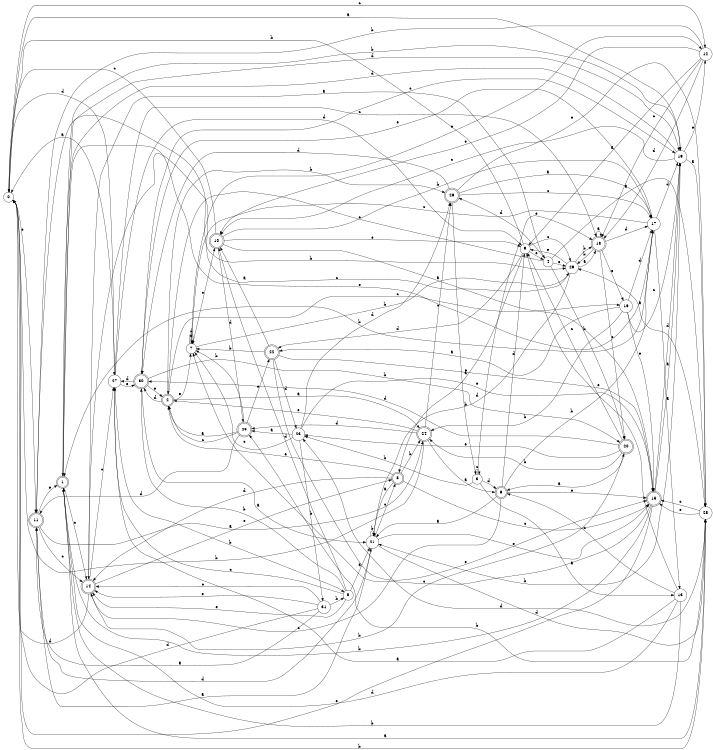 digraph n26_10 {
__start0 [label="" shape="none"];

rankdir=LR;
size="8,5";

s0 [style="filled", color="black", fillcolor="white" shape="circle", label="0"];
s1 [style="rounded,filled", color="black", fillcolor="white" shape="doublecircle", label="1"];
s2 [style="rounded,filled", color="black", fillcolor="white" shape="doublecircle", label="2"];
s3 [style="filled", color="black", fillcolor="white" shape="circle", label="3"];
s4 [style="filled", color="black", fillcolor="white" shape="circle", label="4"];
s5 [style="filled", color="black", fillcolor="white" shape="circle", label="5"];
s6 [style="rounded,filled", color="black", fillcolor="white" shape="doublecircle", label="6"];
s7 [style="filled", color="black", fillcolor="white" shape="circle", label="7"];
s8 [style="rounded,filled", color="black", fillcolor="white" shape="doublecircle", label="8"];
s9 [style="filled", color="black", fillcolor="white" shape="circle", label="9"];
s10 [style="rounded,filled", color="black", fillcolor="white" shape="doublecircle", label="10"];
s11 [style="rounded,filled", color="black", fillcolor="white" shape="doublecircle", label="11"];
s12 [style="filled", color="black", fillcolor="white" shape="circle", label="12"];
s13 [style="filled", color="black", fillcolor="white" shape="circle", label="13"];
s14 [style="rounded,filled", color="black", fillcolor="white" shape="doublecircle", label="14"];
s15 [style="rounded,filled", color="black", fillcolor="white" shape="doublecircle", label="15"];
s16 [style="filled", color="black", fillcolor="white" shape="circle", label="16"];
s17 [style="filled", color="black", fillcolor="white" shape="circle", label="17"];
s18 [style="rounded,filled", color="black", fillcolor="white" shape="doublecircle", label="18"];
s19 [style="filled", color="black", fillcolor="white" shape="circle", label="19"];
s20 [style="rounded,filled", color="black", fillcolor="white" shape="doublecircle", label="20"];
s21 [style="filled", color="black", fillcolor="white" shape="circle", label="21"];
s22 [style="rounded,filled", color="black", fillcolor="white" shape="doublecircle", label="22"];
s23 [style="filled", color="black", fillcolor="white" shape="circle", label="23"];
s24 [style="rounded,filled", color="black", fillcolor="white" shape="doublecircle", label="24"];
s25 [style="rounded,filled", color="black", fillcolor="white" shape="doublecircle", label="25"];
s26 [style="rounded,filled", color="black", fillcolor="white" shape="doublecircle", label="26"];
s27 [style="filled", color="black", fillcolor="white" shape="circle", label="27"];
s28 [style="filled", color="black", fillcolor="white" shape="circle", label="28"];
s29 [style="filled", color="black", fillcolor="white" shape="circle", label="29"];
s30 [style="rounded,filled", color="black", fillcolor="white" shape="doublecircle", label="30"];
s31 [style="filled", color="black", fillcolor="white" shape="circle", label="31"];
s0 -> s19 [label="a"];
s0 -> s28 [label="b"];
s0 -> s12 [label="c"];
s0 -> s27 [label="d"];
s0 -> s11 [label="e"];
s1 -> s28 [label="a"];
s1 -> s19 [label="b"];
s1 -> s14 [label="c"];
s1 -> s19 [label="d"];
s1 -> s17 [label="e"];
s2 -> s24 [label="a"];
s2 -> s26 [label="b"];
s2 -> s16 [label="c"];
s2 -> s30 [label="d"];
s2 -> s7 [label="e"];
s3 -> s13 [label="a"];
s3 -> s23 [label="b"];
s3 -> s3 [label="c"];
s3 -> s6 [label="d"];
s3 -> s18 [label="e"];
s4 -> s28 [label="a"];
s4 -> s20 [label="b"];
s4 -> s2 [label="c"];
s4 -> s26 [label="d"];
s4 -> s29 [label="e"];
s5 -> s21 [label="a"];
s5 -> s30 [label="b"];
s5 -> s27 [label="c"];
s5 -> s10 [label="d"];
s5 -> s14 [label="e"];
s6 -> s21 [label="a"];
s6 -> s17 [label="b"];
s6 -> s14 [label="c"];
s6 -> s9 [label="d"];
s6 -> s15 [label="e"];
s7 -> s7 [label="a"];
s7 -> s29 [label="b"];
s7 -> s10 [label="c"];
s7 -> s7 [label="d"];
s7 -> s12 [label="e"];
s8 -> s21 [label="a"];
s8 -> s24 [label="b"];
s8 -> s15 [label="c"];
s8 -> s14 [label="d"];
s8 -> s2 [label="e"];
s9 -> s8 [label="a"];
s9 -> s0 [label="b"];
s9 -> s29 [label="c"];
s9 -> s22 [label="d"];
s9 -> s4 [label="e"];
s10 -> s15 [label="a"];
s10 -> s17 [label="b"];
s10 -> s0 [label="c"];
s10 -> s25 [label="d"];
s10 -> s9 [label="e"];
s11 -> s24 [label="a"];
s11 -> s29 [label="b"];
s11 -> s14 [label="c"];
s11 -> s21 [label="d"];
s11 -> s1 [label="e"];
s12 -> s9 [label="a"];
s12 -> s11 [label="b"];
s12 -> s18 [label="c"];
s12 -> s18 [label="d"];
s12 -> s10 [label="e"];
s13 -> s27 [label="a"];
s13 -> s1 [label="b"];
s13 -> s6 [label="c"];
s13 -> s1 [label="d"];
s13 -> s9 [label="e"];
s14 -> s4 [label="a"];
s14 -> s20 [label="b"];
s14 -> s27 [label="c"];
s14 -> s0 [label="d"];
s14 -> s8 [label="e"];
s15 -> s19 [label="a"];
s15 -> s1 [label="b"];
s15 -> s7 [label="c"];
s15 -> s19 [label="d"];
s15 -> s0 [label="e"];
s16 -> s22 [label="a"];
s16 -> s24 [label="b"];
s16 -> s19 [label="c"];
s16 -> s17 [label="d"];
s16 -> s15 [label="e"];
s17 -> s13 [label="a"];
s17 -> s1 [label="b"];
s17 -> s7 [label="c"];
s17 -> s19 [label="d"];
s17 -> s30 [label="e"];
s18 -> s18 [label="a"];
s18 -> s29 [label="b"];
s18 -> s20 [label="c"];
s18 -> s17 [label="d"];
s18 -> s16 [label="e"];
s19 -> s28 [label="a"];
s19 -> s21 [label="b"];
s19 -> s10 [label="c"];
s19 -> s1 [label="d"];
s19 -> s12 [label="e"];
s20 -> s6 [label="a"];
s20 -> s24 [label="b"];
s20 -> s9 [label="c"];
s20 -> s30 [label="d"];
s20 -> s23 [label="e"];
s21 -> s11 [label="a"];
s21 -> s21 [label="b"];
s21 -> s8 [label="c"];
s21 -> s28 [label="d"];
s21 -> s15 [label="e"];
s22 -> s10 [label="a"];
s22 -> s7 [label="b"];
s22 -> s15 [label="c"];
s22 -> s23 [label="d"];
s22 -> s15 [label="e"];
s23 -> s25 [label="a"];
s23 -> s31 [label="b"];
s23 -> s7 [label="c"];
s23 -> s26 [label="d"];
s23 -> s15 [label="e"];
s24 -> s6 [label="a"];
s24 -> s0 [label="b"];
s24 -> s26 [label="c"];
s24 -> s25 [label="d"];
s24 -> s2 [label="e"];
s25 -> s2 [label="a"];
s25 -> s7 [label="b"];
s25 -> s2 [label="c"];
s25 -> s11 [label="d"];
s25 -> s22 [label="e"];
s26 -> s17 [label="a"];
s26 -> s3 [label="b"];
s26 -> s17 [label="c"];
s26 -> s30 [label="d"];
s26 -> s28 [label="e"];
s27 -> s0 [label="a"];
s27 -> s5 [label="b"];
s27 -> s18 [label="c"];
s27 -> s9 [label="d"];
s27 -> s30 [label="e"];
s28 -> s29 [label="a"];
s28 -> s25 [label="b"];
s28 -> s15 [label="c"];
s28 -> s23 [label="d"];
s28 -> s15 [label="e"];
s29 -> s18 [label="a"];
s29 -> s18 [label="b"];
s29 -> s14 [label="c"];
s29 -> s21 [label="d"];
s29 -> s9 [label="e"];
s30 -> s21 [label="a"];
s30 -> s20 [label="b"];
s30 -> s19 [label="c"];
s30 -> s27 [label="d"];
s30 -> s2 [label="e"];
s31 -> s11 [label="a"];
s31 -> s5 [label="b"];
s31 -> s14 [label="c"];
s31 -> s0 [label="d"];
s31 -> s14 [label="e"];

}